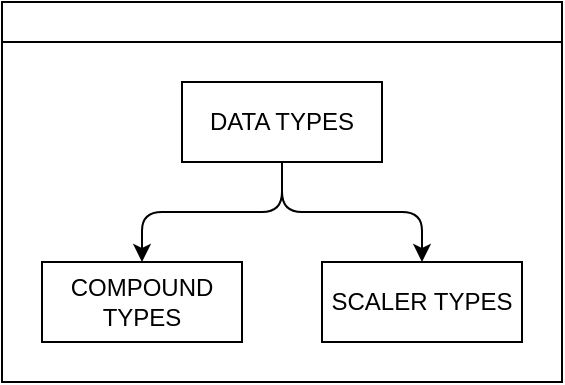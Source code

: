 <mxfile>
    <diagram id="wsi7vlzNZK2PVThruhZk" name="Page-1">
        <mxGraphModel dx="712" dy="443" grid="1" gridSize="10" guides="1" tooltips="1" connect="1" arrows="1" fold="1" page="1" pageScale="1" pageWidth="827" pageHeight="1169" math="0" shadow="0">
            <root>
                <mxCell id="0"/>
                <mxCell id="1" parent="0"/>
                <mxCell id="6" value="" style="swimlane;startSize=20;horizontal=1;childLayout=treeLayout;horizontalTree=0;resizable=0;containerType=tree;fontSize=12;" vertex="1" parent="1">
                    <mxGeometry x="180" y="80" width="280" height="190" as="geometry"/>
                </mxCell>
                <mxCell id="7" value="DATA TYPES" style="whiteSpace=wrap;html=1;" vertex="1" parent="6">
                    <mxGeometry x="90" y="40" width="100" height="40" as="geometry"/>
                </mxCell>
                <mxCell id="8" value="SCALER TYPES" style="whiteSpace=wrap;html=1;" vertex="1" parent="6">
                    <mxGeometry x="160" y="130" width="100" height="40" as="geometry"/>
                </mxCell>
                <mxCell id="9" value="" style="edgeStyle=elbowEdgeStyle;elbow=vertical;html=1;rounded=1;curved=0;sourcePerimeterSpacing=0;targetPerimeterSpacing=0;startSize=6;endSize=6;" edge="1" parent="6" source="7" target="8">
                    <mxGeometry relative="1" as="geometry"/>
                </mxCell>
                <mxCell id="10" value="COMPOUND TYPES" style="whiteSpace=wrap;html=1;" vertex="1" parent="6">
                    <mxGeometry x="20" y="130" width="100" height="40" as="geometry"/>
                </mxCell>
                <mxCell id="11" value="" style="edgeStyle=elbowEdgeStyle;elbow=vertical;html=1;rounded=1;curved=0;sourcePerimeterSpacing=0;targetPerimeterSpacing=0;startSize=6;endSize=6;" edge="1" parent="6" source="7" target="10">
                    <mxGeometry relative="1" as="geometry"/>
                </mxCell>
            </root>
        </mxGraphModel>
    </diagram>
</mxfile>
